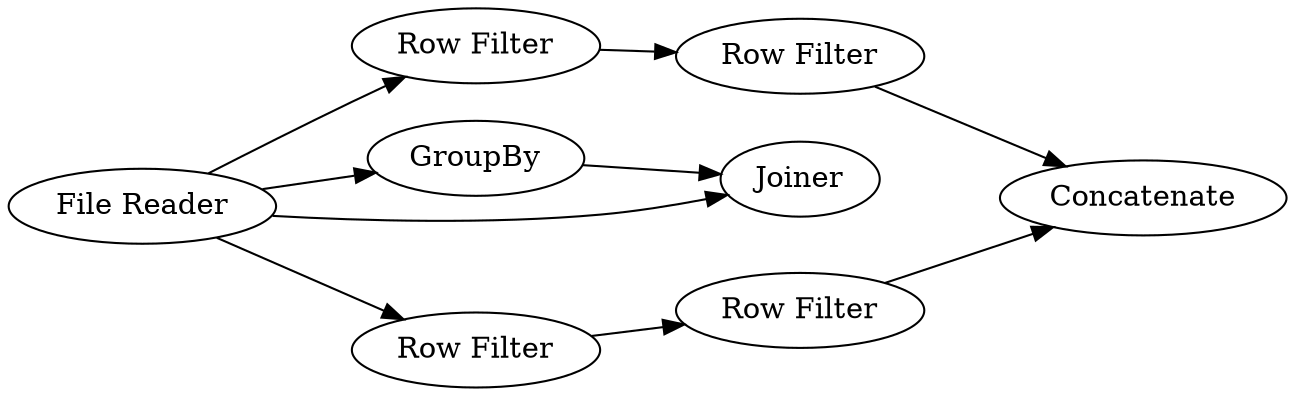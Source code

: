 digraph {
	2 [label="File Reader"]
	6 [label="Row Filter"]
	9 [label="Row Filter"]
	13 [label=GroupBy]
	16 [label=Joiner]
	17 [label=Concatenate]
	18 [label="Row Filter"]
	19 [label="Row Filter"]
	2 -> 19
	2 -> 16
	2 -> 6
	2 -> 13
	6 -> 9
	9 -> 17
	13 -> 16
	18 -> 17
	19 -> 18
	rankdir=LR
}
